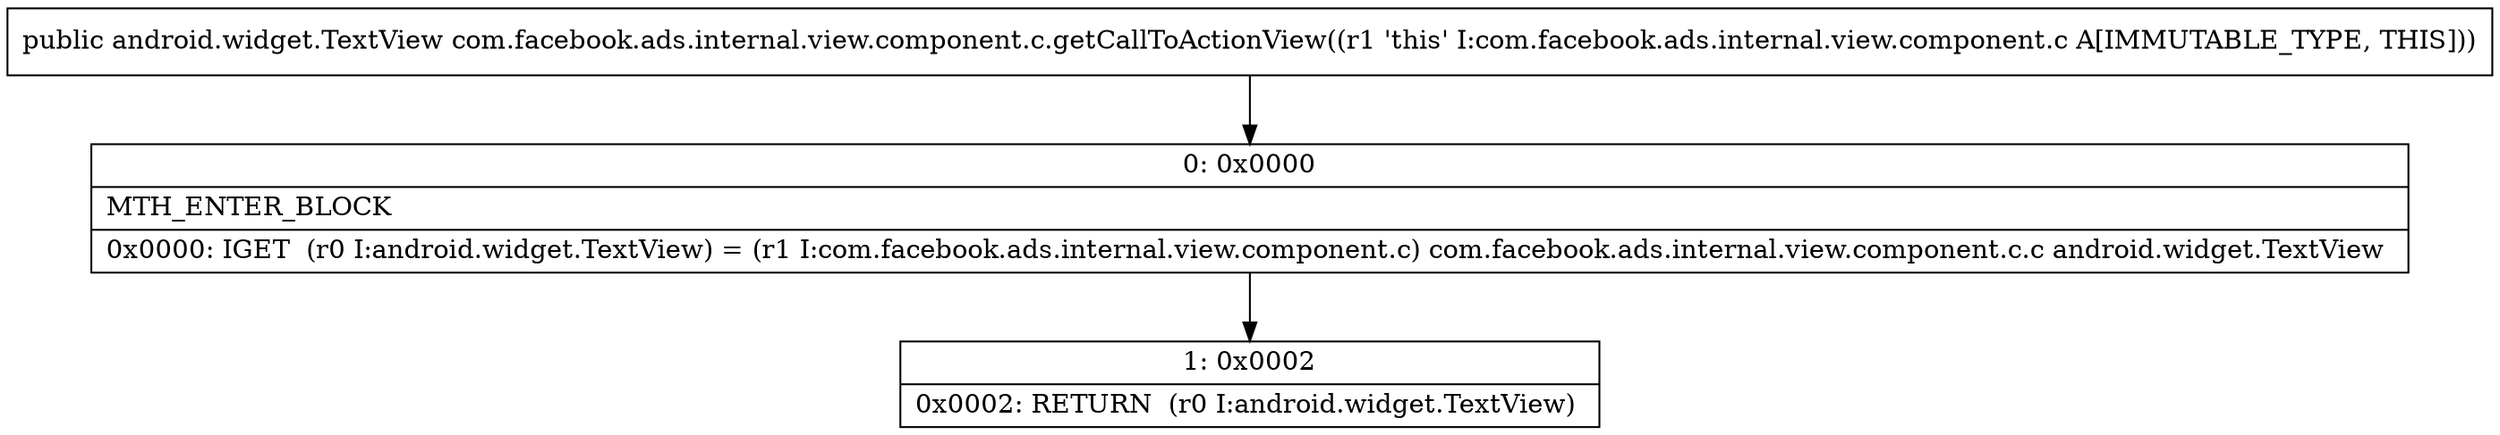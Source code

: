 digraph "CFG forcom.facebook.ads.internal.view.component.c.getCallToActionView()Landroid\/widget\/TextView;" {
Node_0 [shape=record,label="{0\:\ 0x0000|MTH_ENTER_BLOCK\l|0x0000: IGET  (r0 I:android.widget.TextView) = (r1 I:com.facebook.ads.internal.view.component.c) com.facebook.ads.internal.view.component.c.c android.widget.TextView \l}"];
Node_1 [shape=record,label="{1\:\ 0x0002|0x0002: RETURN  (r0 I:android.widget.TextView) \l}"];
MethodNode[shape=record,label="{public android.widget.TextView com.facebook.ads.internal.view.component.c.getCallToActionView((r1 'this' I:com.facebook.ads.internal.view.component.c A[IMMUTABLE_TYPE, THIS])) }"];
MethodNode -> Node_0;
Node_0 -> Node_1;
}

